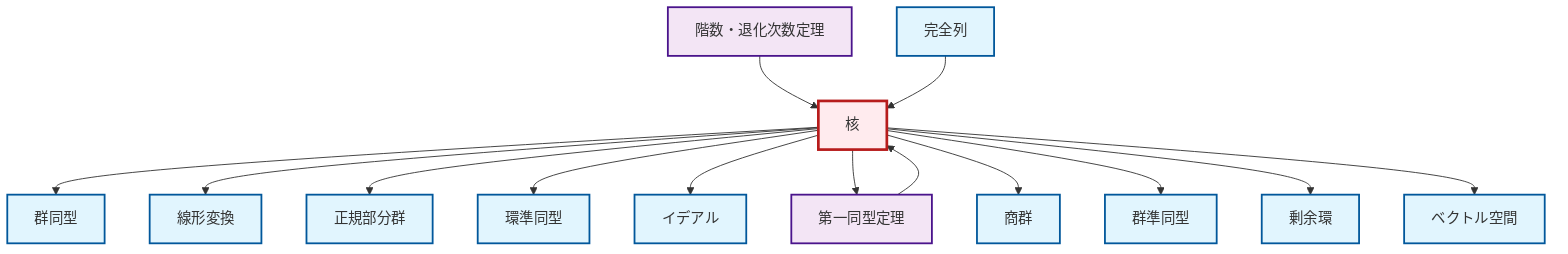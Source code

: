 graph TD
    classDef definition fill:#e1f5fe,stroke:#01579b,stroke-width:2px
    classDef theorem fill:#f3e5f5,stroke:#4a148c,stroke-width:2px
    classDef axiom fill:#fff3e0,stroke:#e65100,stroke-width:2px
    classDef example fill:#e8f5e9,stroke:#1b5e20,stroke-width:2px
    classDef current fill:#ffebee,stroke:#b71c1c,stroke-width:3px
    def-homomorphism["群準同型"]:::definition
    def-vector-space["ベクトル空間"]:::definition
    thm-rank-nullity["階数・退化次数定理"]:::theorem
    def-normal-subgroup["正規部分群"]:::definition
    def-kernel["核"]:::definition
    def-exact-sequence["完全列"]:::definition
    def-ideal["イデアル"]:::definition
    thm-first-isomorphism["第一同型定理"]:::theorem
    def-linear-transformation["線形変換"]:::definition
    def-isomorphism["群同型"]:::definition
    def-ring-homomorphism["環準同型"]:::definition
    def-quotient-group["商群"]:::definition
    def-quotient-ring["剰余環"]:::definition
    def-kernel --> def-isomorphism
    thm-rank-nullity --> def-kernel
    def-kernel --> def-linear-transformation
    thm-first-isomorphism --> def-kernel
    def-kernel --> def-normal-subgroup
    def-kernel --> def-ring-homomorphism
    def-kernel --> def-ideal
    def-kernel --> thm-first-isomorphism
    def-exact-sequence --> def-kernel
    def-kernel --> def-quotient-group
    def-kernel --> def-homomorphism
    def-kernel --> def-quotient-ring
    def-kernel --> def-vector-space
    class def-kernel current